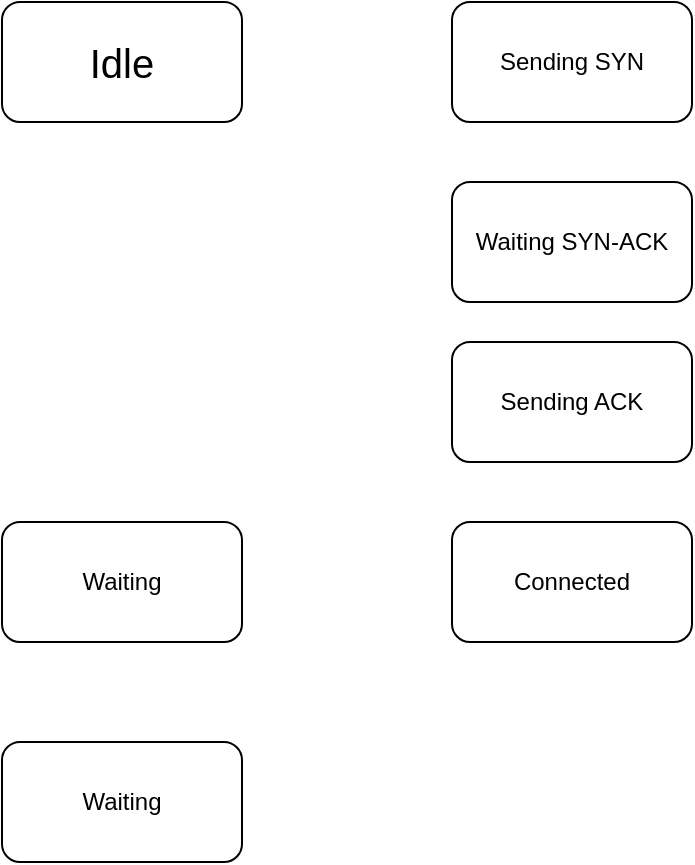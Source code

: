 <mxfile version="24.4.0" type="device">
  <diagram name="Page-1" id="5-Tt1zLD-lYpQKaBLqJd">
    <mxGraphModel dx="504" dy="631" grid="1" gridSize="10" guides="1" tooltips="1" connect="1" arrows="1" fold="1" page="1" pageScale="1" pageWidth="850" pageHeight="1100" math="0" shadow="0">
      <root>
        <mxCell id="0" />
        <mxCell id="1" parent="0" />
        <mxCell id="dLfwS1nq4pl10YV0F3_N-3" value="&lt;font style=&quot;font-size: 20px;&quot;&gt;Idle&lt;/font&gt;" style="rounded=1;whiteSpace=wrap;html=1;" vertex="1" parent="1">
          <mxGeometry x="305" y="70" width="120" height="60" as="geometry" />
        </mxCell>
        <mxCell id="dLfwS1nq4pl10YV0F3_N-4" value="Sending SYN" style="rounded=1;whiteSpace=wrap;html=1;" vertex="1" parent="1">
          <mxGeometry x="530" y="70" width="120" height="60" as="geometry" />
        </mxCell>
        <mxCell id="dLfwS1nq4pl10YV0F3_N-5" value="Waiting SYN-ACK" style="rounded=1;whiteSpace=wrap;html=1;" vertex="1" parent="1">
          <mxGeometry x="530" y="160" width="120" height="60" as="geometry" />
        </mxCell>
        <mxCell id="dLfwS1nq4pl10YV0F3_N-6" value="Sending ACK" style="rounded=1;whiteSpace=wrap;html=1;" vertex="1" parent="1">
          <mxGeometry x="530" y="240" width="120" height="60" as="geometry" />
        </mxCell>
        <mxCell id="dLfwS1nq4pl10YV0F3_N-7" value="Connected" style="rounded=1;whiteSpace=wrap;html=1;" vertex="1" parent="1">
          <mxGeometry x="530" y="330" width="120" height="60" as="geometry" />
        </mxCell>
        <mxCell id="dLfwS1nq4pl10YV0F3_N-8" value="Waiting" style="rounded=1;whiteSpace=wrap;html=1;" vertex="1" parent="1">
          <mxGeometry x="305" y="330" width="120" height="60" as="geometry" />
        </mxCell>
        <mxCell id="dLfwS1nq4pl10YV0F3_N-9" value="Waiting" style="rounded=1;whiteSpace=wrap;html=1;" vertex="1" parent="1">
          <mxGeometry x="305" y="440" width="120" height="60" as="geometry" />
        </mxCell>
      </root>
    </mxGraphModel>
  </diagram>
</mxfile>
